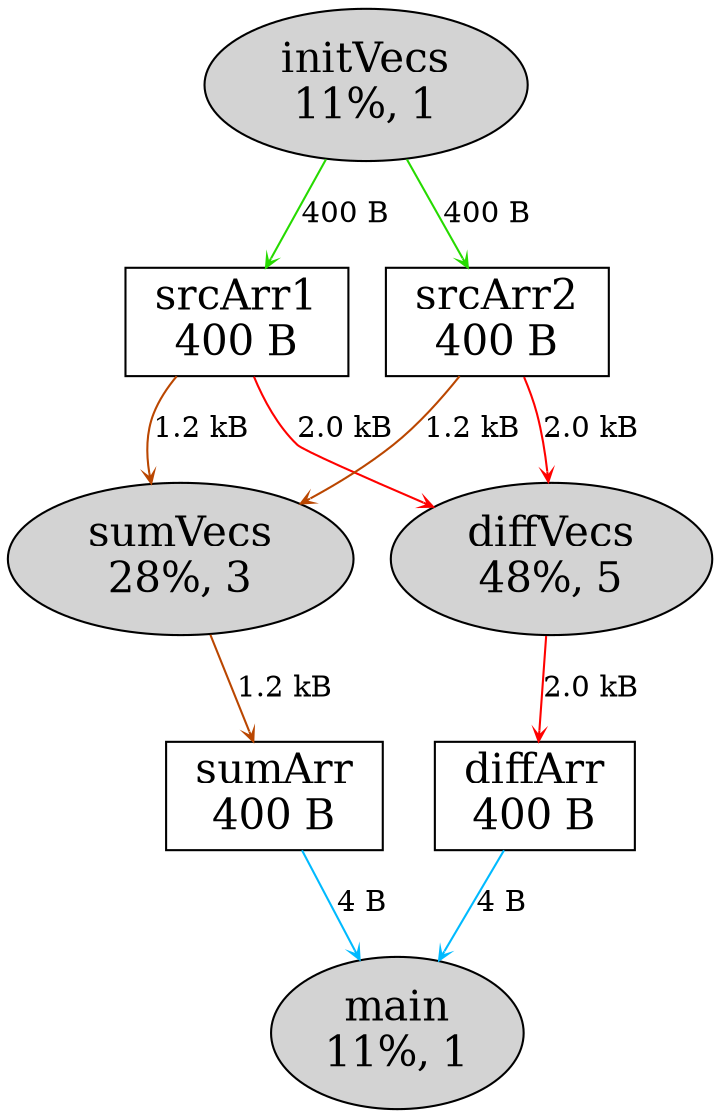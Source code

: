 digraph {
graph [];
edge [fontsize=14, arrowhead=vee, arrowsize=0.5];
"1" [label=" main \n11%, 1" fontcolor=black, style=filled, fontsize=20];
"6" [label=" initVecs \n11%, 1" fontcolor=black, style=filled, fontsize=20];
"7" [label=" sumVecs \n28%, 3" fontcolor=black, style=filled, fontsize=20];
"8" [label=" diffVecs \n48%, 5" fontcolor=black, style=filled, fontsize=20];
"2" [label=" srcArr1 \n400 B" fontcolor=black, shape=box, fontsize=20];
"3" [label=" srcArr2 \n400 B" fontcolor=black, shape=box, fontsize=20];
"4" [label=" sumArr \n400 B" fontcolor=black, shape=box, fontsize=20];
"5" [label=" diffArr \n400 B" fontcolor=black, shape=box, fontsize=20];
"2"->"7"[ label="1.2 kB" color = "#ba4600"]
"2"->"8"[ label="2.0 kB" color = "#ff0100"]
"3"->"7"[ label="1.2 kB" color = "#ba4600"]
"3"->"8"[ label="2.0 kB" color = "#ff0100"]
"4"->"1"[ label="4 B" color = "#00baff"]
"5"->"1"[ label="4 B" color = "#00baff"]
"6"->"2"[ label="400 B" color = "#26da00"]
"6"->"3"[ label="400 B" color = "#26da00"]
"7"->"4"[ label="1.2 kB" color = "#ba4600"]
"8"->"5"[ label="2.0 kB" color = "#ff0100"]
}
